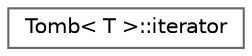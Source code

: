 digraph "Osztályhierarchia-ábra"
{
 // LATEX_PDF_SIZE
  bgcolor="transparent";
  edge [fontname=Helvetica,fontsize=10,labelfontname=Helvetica,labelfontsize=10];
  node [fontname=Helvetica,fontsize=10,shape=box,height=0.2,width=0.4];
  rankdir="LR";
  Node0 [id="Node000000",label="Tomb\< T \>::iterator",height=0.2,width=0.4,color="grey40", fillcolor="white", style="filled",URL="$class_tomb_1_1iterator.html",tooltip="iterator osztály. Az iterator osztály a Tomb osztály iteratora."];
}
